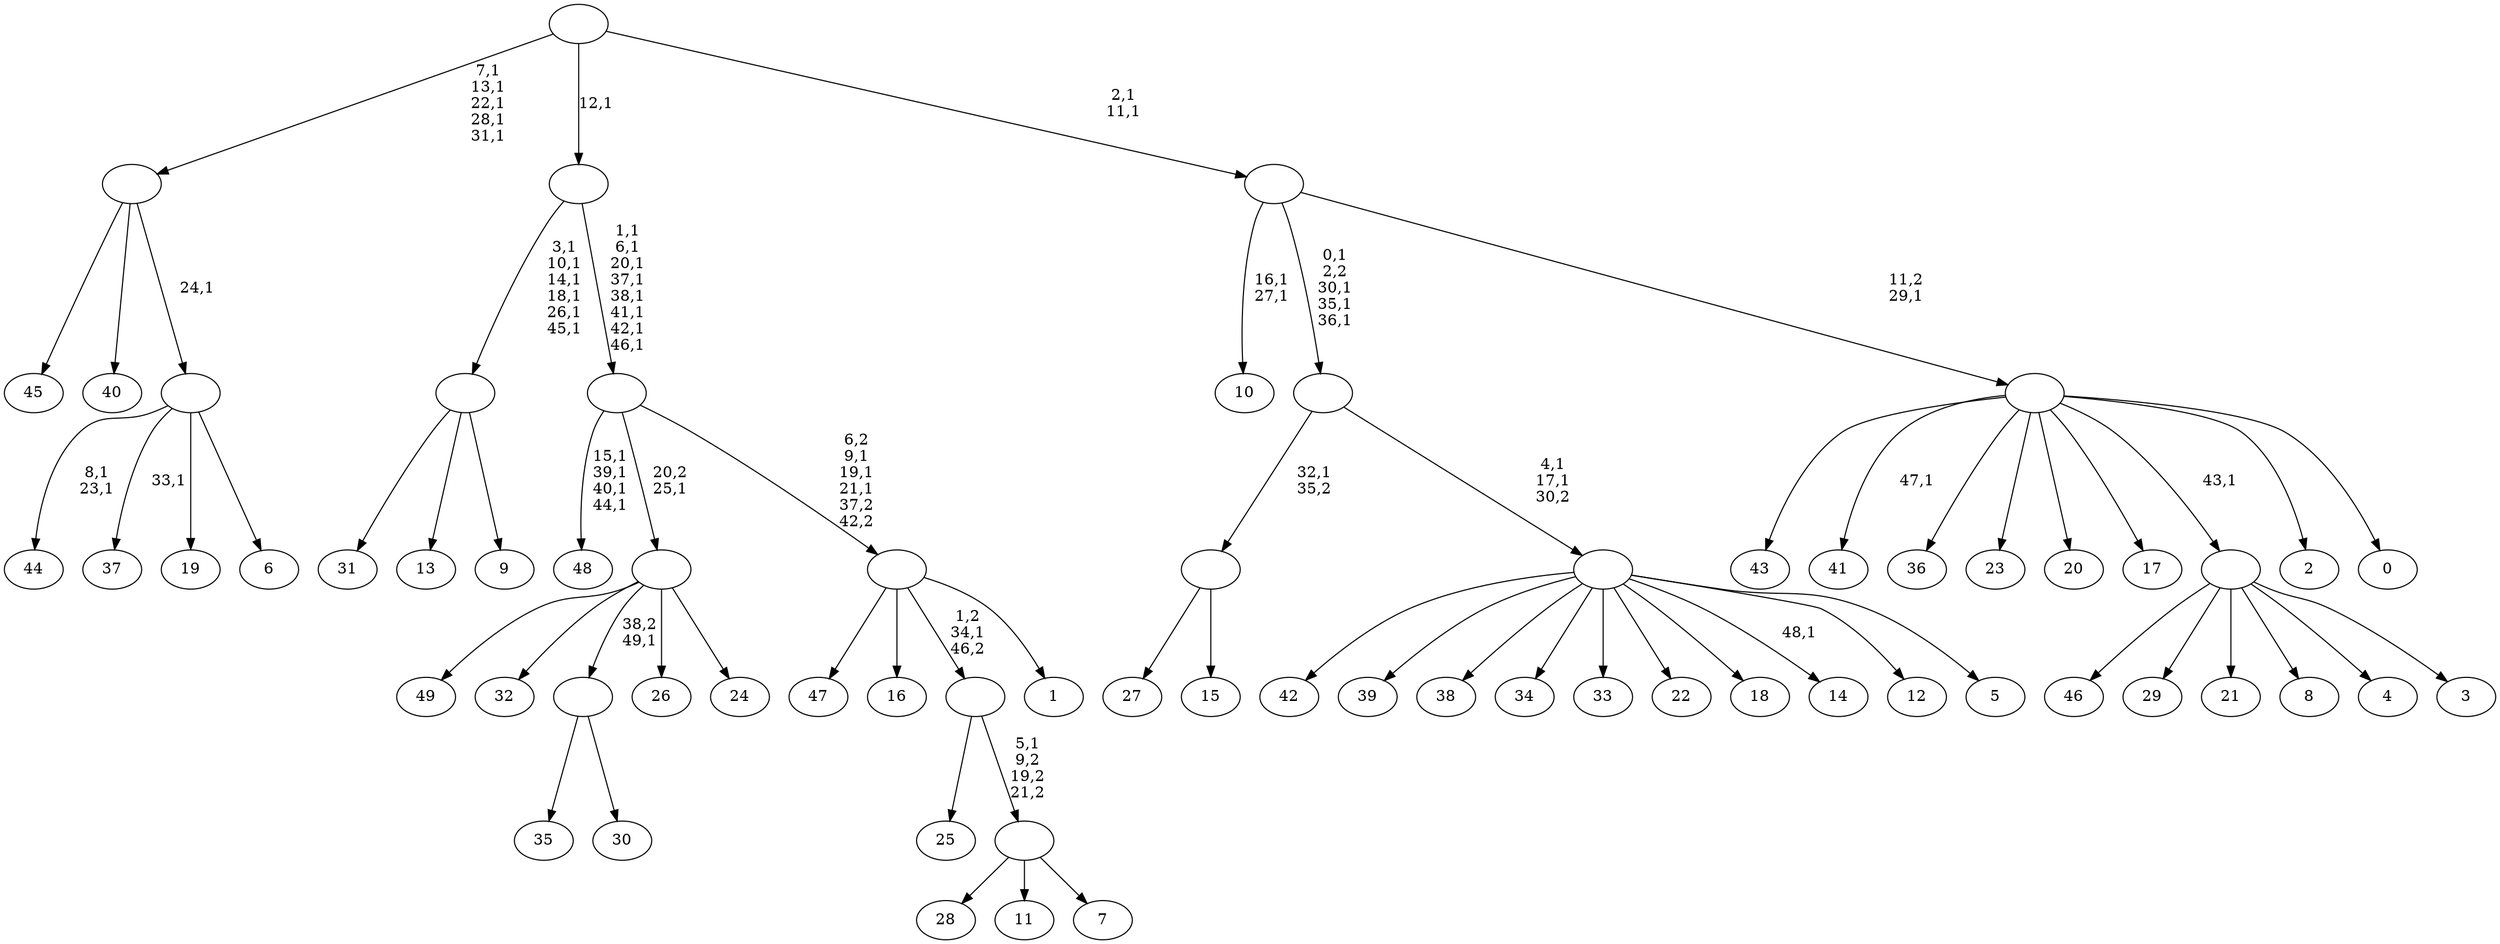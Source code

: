 digraph T {
	100 [label="49"]
	99 [label="48"]
	94 [label="47"]
	93 [label="46"]
	92 [label="45"]
	91 [label="44"]
	88 [label="43"]
	87 [label="42"]
	86 [label="41"]
	84 [label="40"]
	83 [label="39"]
	82 [label="38"]
	81 [label="37"]
	79 [label="36"]
	78 [label="35"]
	77 [label="34"]
	76 [label="33"]
	75 [label="32"]
	74 [label="31"]
	73 [label="30"]
	72 [label=""]
	71 [label="29"]
	70 [label="28"]
	69 [label="27"]
	68 [label="26"]
	67 [label="25"]
	66 [label="24"]
	65 [label=""]
	64 [label="23"]
	63 [label="22"]
	62 [label="21"]
	61 [label="20"]
	60 [label="19"]
	59 [label="18"]
	58 [label="17"]
	57 [label="16"]
	56 [label="15"]
	55 [label=""]
	54 [label="14"]
	52 [label="13"]
	51 [label="12"]
	50 [label="11"]
	49 [label="10"]
	46 [label="9"]
	45 [label=""]
	39 [label="8"]
	38 [label="7"]
	37 [label=""]
	36 [label=""]
	35 [label="6"]
	34 [label=""]
	33 [label=""]
	28 [label="5"]
	27 [label=""]
	25 [label=""]
	21 [label="4"]
	20 [label="3"]
	19 [label=""]
	18 [label="2"]
	17 [label="1"]
	16 [label=""]
	13 [label=""]
	5 [label=""]
	4 [label="0"]
	3 [label=""]
	2 [label=""]
	0 [label=""]
	72 -> 78 [label=""]
	72 -> 73 [label=""]
	65 -> 100 [label=""]
	65 -> 75 [label=""]
	65 -> 72 [label="38,2\n49,1"]
	65 -> 68 [label=""]
	65 -> 66 [label=""]
	55 -> 69 [label=""]
	55 -> 56 [label=""]
	45 -> 74 [label=""]
	45 -> 52 [label=""]
	45 -> 46 [label=""]
	37 -> 70 [label=""]
	37 -> 50 [label=""]
	37 -> 38 [label=""]
	36 -> 67 [label=""]
	36 -> 37 [label="5,1\n9,2\n19,2\n21,2"]
	34 -> 81 [label="33,1"]
	34 -> 91 [label="8,1\n23,1"]
	34 -> 60 [label=""]
	34 -> 35 [label=""]
	33 -> 92 [label=""]
	33 -> 84 [label=""]
	33 -> 34 [label="24,1"]
	27 -> 54 [label="48,1"]
	27 -> 87 [label=""]
	27 -> 83 [label=""]
	27 -> 82 [label=""]
	27 -> 77 [label=""]
	27 -> 76 [label=""]
	27 -> 63 [label=""]
	27 -> 59 [label=""]
	27 -> 51 [label=""]
	27 -> 28 [label=""]
	25 -> 27 [label="4,1\n17,1\n30,2"]
	25 -> 55 [label="32,1\n35,2"]
	19 -> 93 [label=""]
	19 -> 71 [label=""]
	19 -> 62 [label=""]
	19 -> 39 [label=""]
	19 -> 21 [label=""]
	19 -> 20 [label=""]
	16 -> 94 [label=""]
	16 -> 57 [label=""]
	16 -> 36 [label="1,2\n34,1\n46,2"]
	16 -> 17 [label=""]
	13 -> 16 [label="6,2\n9,1\n19,1\n21,1\n37,2\n42,2"]
	13 -> 99 [label="15,1\n39,1\n40,1\n44,1"]
	13 -> 65 [label="20,2\n25,1"]
	5 -> 13 [label="1,1\n6,1\n20,1\n37,1\n38,1\n41,1\n42,1\n46,1"]
	5 -> 45 [label="3,1\n10,1\n14,1\n18,1\n26,1\n45,1"]
	3 -> 86 [label="47,1"]
	3 -> 88 [label=""]
	3 -> 79 [label=""]
	3 -> 64 [label=""]
	3 -> 61 [label=""]
	3 -> 58 [label=""]
	3 -> 19 [label="43,1"]
	3 -> 18 [label=""]
	3 -> 4 [label=""]
	2 -> 25 [label="0,1\n2,2\n30,1\n35,1\n36,1"]
	2 -> 49 [label="16,1\n27,1"]
	2 -> 3 [label="11,2\n29,1"]
	0 -> 2 [label="2,1\n11,1"]
	0 -> 33 [label="7,1\n13,1\n22,1\n28,1\n31,1"]
	0 -> 5 [label="12,1"]
}
